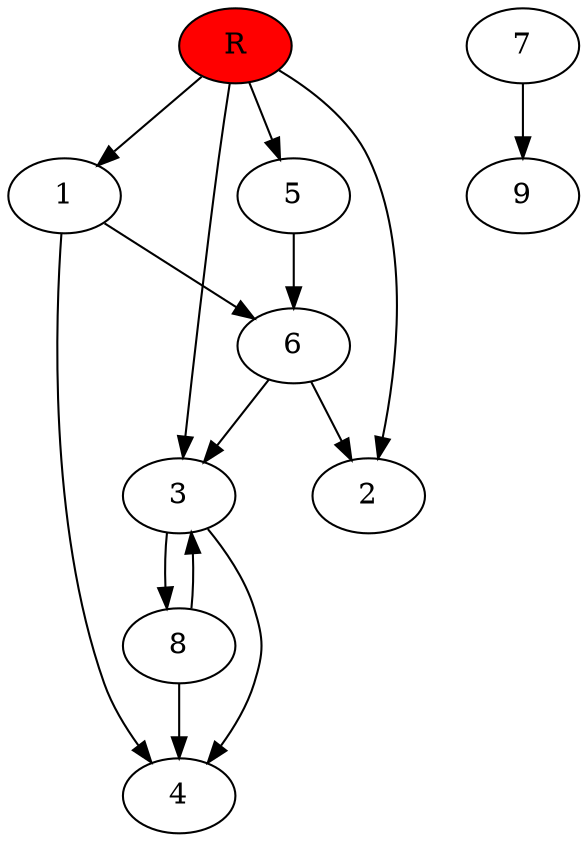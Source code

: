 digraph prb9117 {
	1
	2
	3
	4
	5
	6
	7
	8
	R [fillcolor="#ff0000" style=filled]
	1 -> 4
	1 -> 6
	3 -> 4
	3 -> 8
	5 -> 6
	6 -> 2
	6 -> 3
	7 -> 9
	8 -> 3
	8 -> 4
	R -> 1
	R -> 2
	R -> 3
	R -> 5
}
